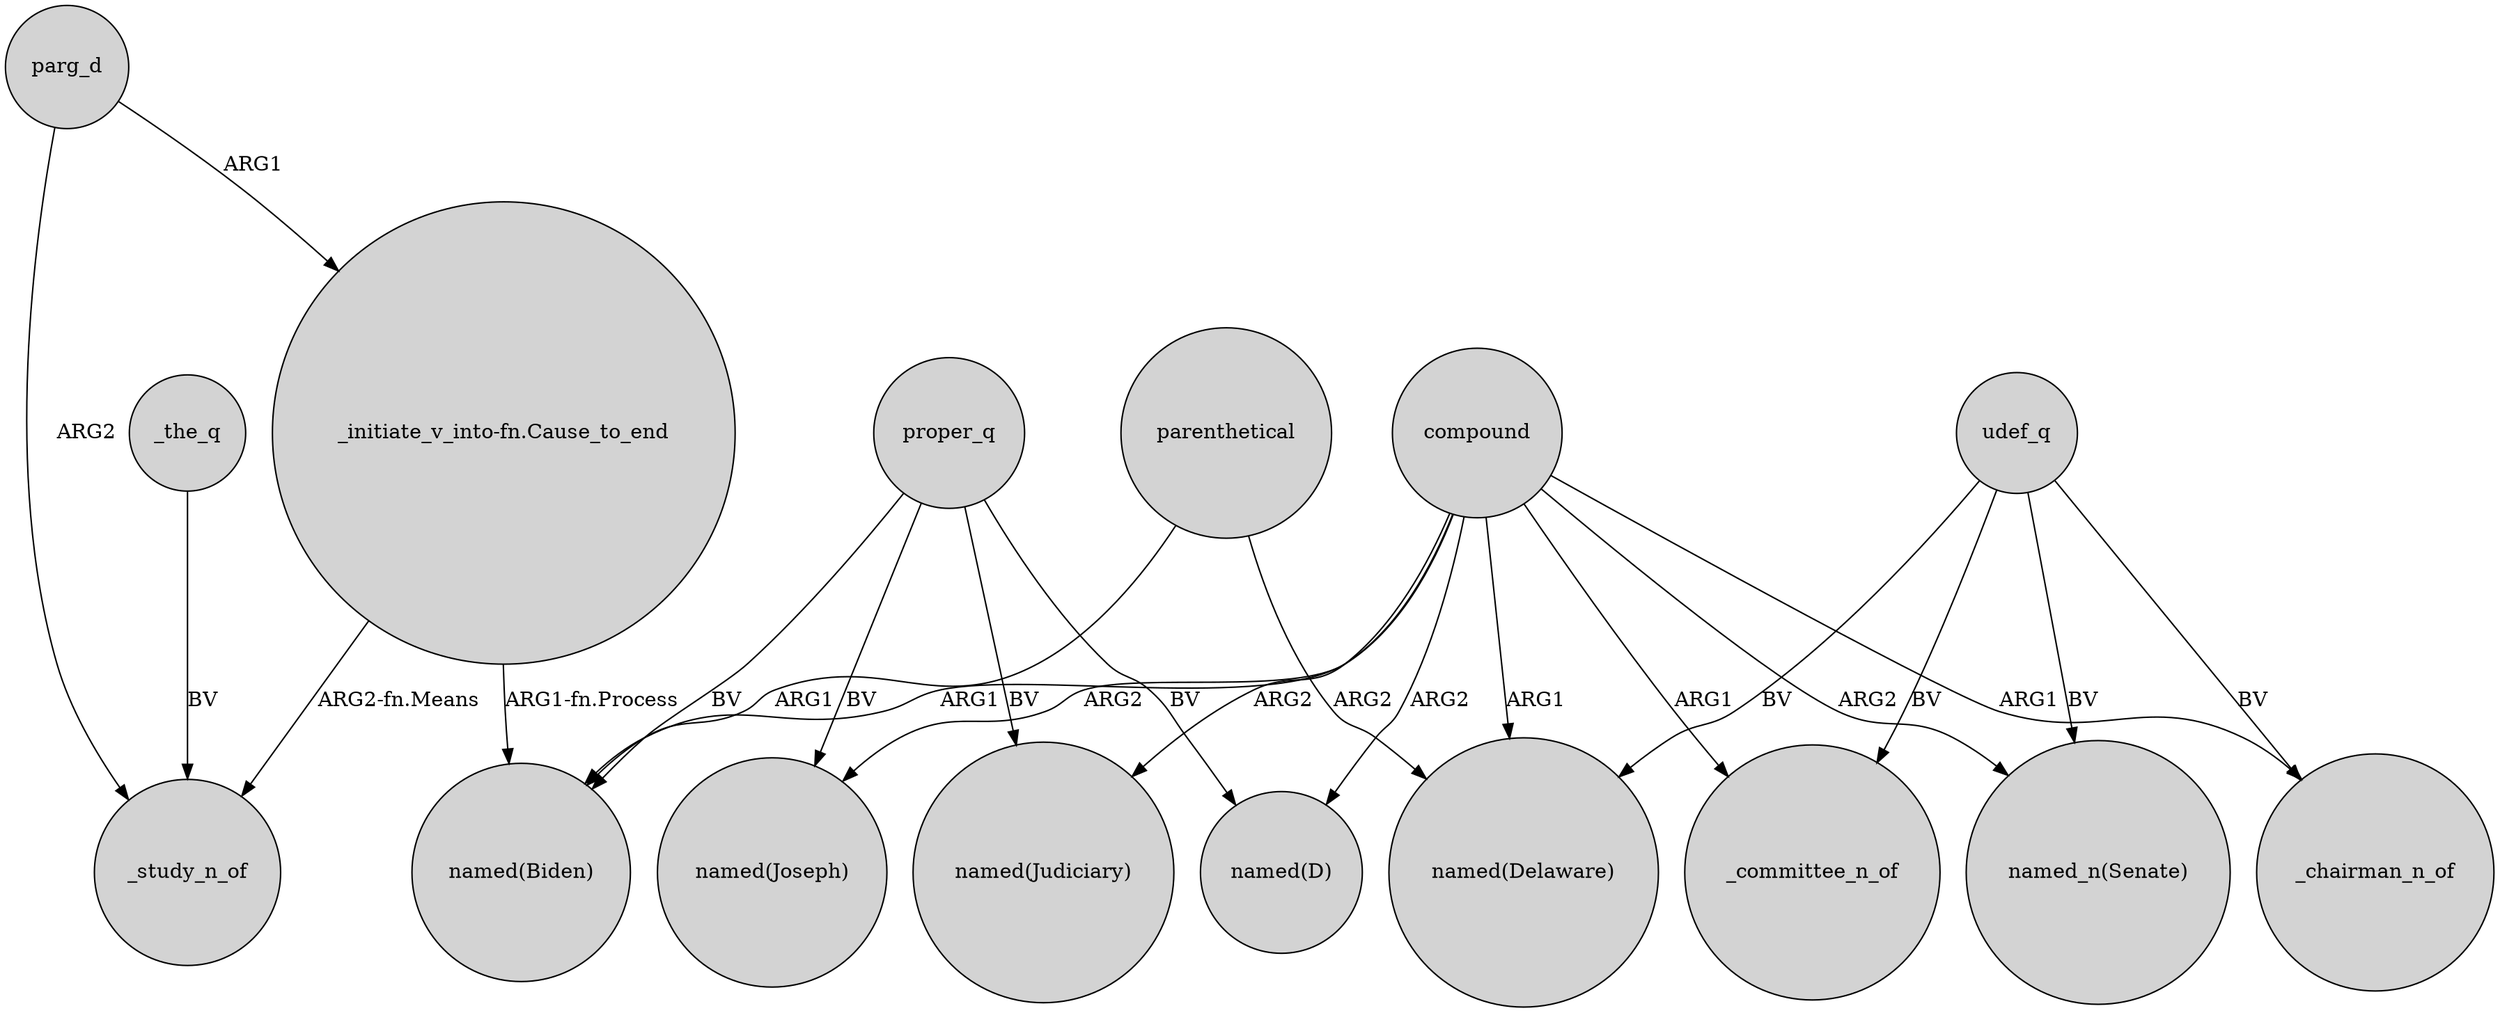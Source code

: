 digraph {
	node [shape=circle style=filled]
	compound -> "named(Biden)" [label=ARG1]
	compound -> "named(Joseph)" [label=ARG2]
	udef_q -> _chairman_n_of [label=BV]
	compound -> "named(D)" [label=ARG2]
	"_initiate_v_into-fn.Cause_to_end" -> _study_n_of [label="ARG2-fn.Means"]
	compound -> _committee_n_of [label=ARG1]
	parg_d -> "_initiate_v_into-fn.Cause_to_end" [label=ARG1]
	parg_d -> _study_n_of [label=ARG2]
	proper_q -> "named(Joseph)" [label=BV]
	compound -> "named_n(Senate)" [label=ARG2]
	parenthetical -> "named(Biden)" [label=ARG1]
	proper_q -> "named(D)" [label=BV]
	proper_q -> "named(Judiciary)" [label=BV]
	"_initiate_v_into-fn.Cause_to_end" -> "named(Biden)" [label="ARG1-fn.Process"]
	compound -> _chairman_n_of [label=ARG1]
	udef_q -> "named(Delaware)" [label=BV]
	compound -> "named(Judiciary)" [label=ARG2]
	compound -> "named(Delaware)" [label=ARG1]
	udef_q -> _committee_n_of [label=BV]
	proper_q -> "named(Biden)" [label=BV]
	parenthetical -> "named(Delaware)" [label=ARG2]
	udef_q -> "named_n(Senate)" [label=BV]
	_the_q -> _study_n_of [label=BV]
}
